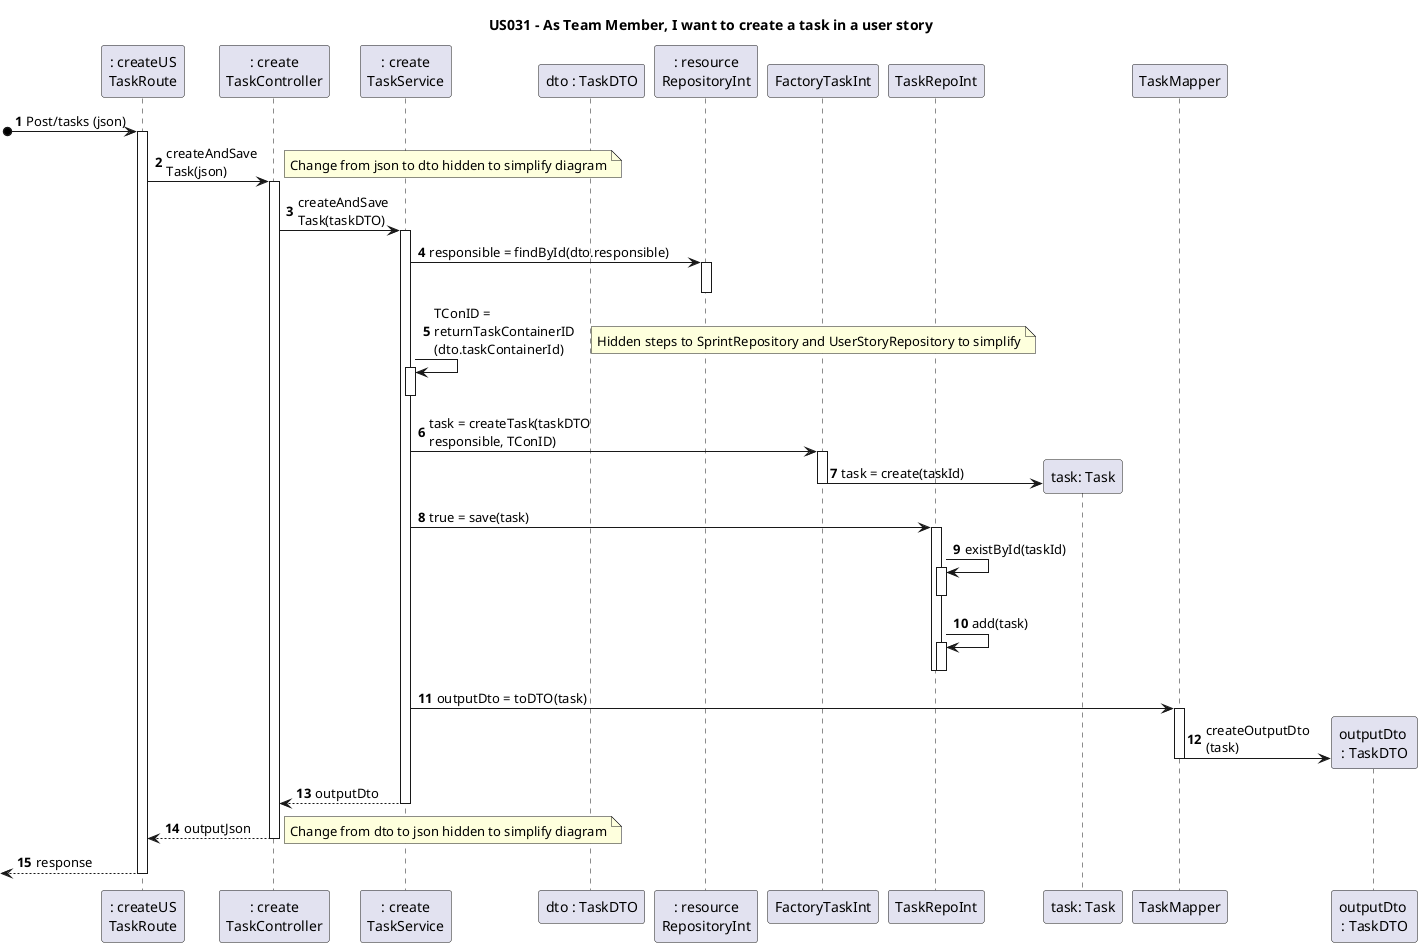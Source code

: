 @startuml
'https://plantuml.com/sequence-diagram

title US031 - As Team Member, I want to create a task in a user story

autonumber
autoactivate on


participant ": createUS\nTaskRoute" as UI
participant ": create\nTaskController" as Ctrl
participant ": create\nTaskService" as tService
participant "dto : TaskDTO" as dtoTask
participant ": resource\nRepositoryInt" as resInt
participant "FactoryTaskInt" as factoryT
participant "TaskRepoInt" as taskStore
participant "task: Task" as task
participant "TaskMapper" as mapper
participant "outputDto \n: TaskDTO" as output


[o-> UI: Post/tasks (json)

UI -> Ctrl: createAndSave\nTask(json)


note right
    Change from json to dto hidden to simplify diagram
end note

Ctrl -> tService: createAndSave\nTask(taskDTO)

tService -> resInt: responsible = findById(dto.responsible)
deactivate
tService -> tService: TConID = \nreturnTaskContainerID\n(dto.taskContainerId)
note right
    Hidden steps to SprintRepository and UserStoryRepository to simplify
end note

deactivate

tService -> factoryT: task = createTask(taskDTO \nresponsible, TConID)

factoryT -> task**: task = create(taskId)
deactivate

tService -> taskStore: true = save(task)

taskStore -> taskStore: existById(taskId)
deactivate
taskStore -> taskStore: add(task)
deactivate
deactivate

tService -> mapper: outputDto = toDTO(task)

mapper -> output**: createOutputDto\n(task)
deactivate


tService --> Ctrl: outputDto

Ctrl --> UI: outputJson

note right
Change from dto to json hidden to simplify diagram
end note

[<--UI : response



@enduml